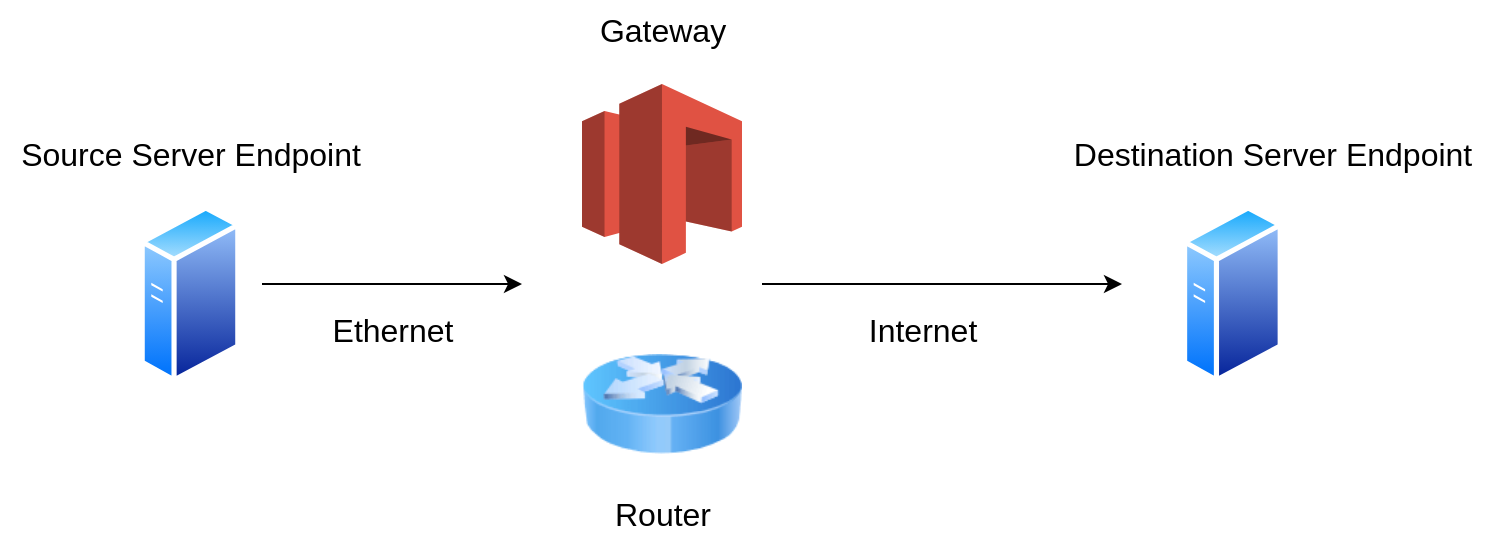 <mxfile version="21.7.1" type="device">
  <diagram name="第 1 页" id="RqyvYxcrC4I9neTu7hNB">
    <mxGraphModel dx="1426" dy="793" grid="1" gridSize="10" guides="1" tooltips="1" connect="1" arrows="1" fold="1" page="1" pageScale="1" pageWidth="827" pageHeight="1169" math="0" shadow="0">
      <root>
        <mxCell id="0" />
        <mxCell id="1" parent="0" />
        <mxCell id="qZwPlwycDnYoov-7zVqO-1" value="" style="image;aspect=fixed;perimeter=ellipsePerimeter;html=1;align=center;shadow=0;dashed=0;spacingTop=3;image=img/lib/active_directory/generic_server.svg;" vertex="1" parent="1">
          <mxGeometry x="98.8" y="330" width="50.4" height="90" as="geometry" />
        </mxCell>
        <mxCell id="qZwPlwycDnYoov-7zVqO-2" value="&lt;font style=&quot;font-size: 16px;&quot;&gt;Source Server Endpoint&lt;/font&gt;" style="text;html=1;align=center;verticalAlign=middle;resizable=0;points=[];autosize=1;strokeColor=none;fillColor=none;" vertex="1" parent="1">
          <mxGeometry x="29" y="290" width="190" height="30" as="geometry" />
        </mxCell>
        <mxCell id="qZwPlwycDnYoov-7zVqO-3" value="" style="endArrow=classic;html=1;rounded=0;" edge="1" parent="1">
          <mxGeometry width="50" height="50" relative="1" as="geometry">
            <mxPoint x="160" y="370" as="sourcePoint" />
            <mxPoint x="290" y="370" as="targetPoint" />
          </mxGeometry>
        </mxCell>
        <mxCell id="qZwPlwycDnYoov-7zVqO-4" value="" style="image;html=1;image=img/lib/clip_art/networking/Router_Icon_128x128.png" vertex="1" parent="1">
          <mxGeometry x="320" y="390" width="80" height="80" as="geometry" />
        </mxCell>
        <mxCell id="qZwPlwycDnYoov-7zVqO-5" value="" style="outlineConnect=0;dashed=0;verticalLabelPosition=bottom;verticalAlign=top;align=center;html=1;shape=mxgraph.aws3.storage_gateway;fillColor=#E05243;gradientColor=none;" vertex="1" parent="1">
          <mxGeometry x="320" y="270" width="80" height="90" as="geometry" />
        </mxCell>
        <mxCell id="qZwPlwycDnYoov-7zVqO-6" value="&lt;font style=&quot;font-size: 16px;&quot;&gt;Gateway&lt;/font&gt;" style="text;html=1;align=center;verticalAlign=middle;resizable=0;points=[];autosize=1;strokeColor=none;fillColor=none;" vertex="1" parent="1">
          <mxGeometry x="315" y="228" width="90" height="30" as="geometry" />
        </mxCell>
        <mxCell id="qZwPlwycDnYoov-7zVqO-7" value="&lt;font style=&quot;font-size: 16px;&quot;&gt;Router&lt;/font&gt;" style="text;html=1;align=center;verticalAlign=middle;resizable=0;points=[];autosize=1;strokeColor=none;fillColor=none;" vertex="1" parent="1">
          <mxGeometry x="325" y="470" width="70" height="30" as="geometry" />
        </mxCell>
        <mxCell id="qZwPlwycDnYoov-7zVqO-8" value="" style="endArrow=classic;html=1;rounded=0;" edge="1" parent="1">
          <mxGeometry width="50" height="50" relative="1" as="geometry">
            <mxPoint x="410" y="370" as="sourcePoint" />
            <mxPoint x="590" y="370" as="targetPoint" />
          </mxGeometry>
        </mxCell>
        <mxCell id="qZwPlwycDnYoov-7zVqO-9" value="" style="image;aspect=fixed;perimeter=ellipsePerimeter;html=1;align=center;shadow=0;dashed=0;spacingTop=3;image=img/lib/active_directory/generic_server.svg;" vertex="1" parent="1">
          <mxGeometry x="620" y="330" width="50.4" height="90" as="geometry" />
        </mxCell>
        <mxCell id="qZwPlwycDnYoov-7zVqO-10" value="&lt;font style=&quot;font-size: 16px;&quot;&gt;Destination Server Endpoint&lt;/font&gt;" style="text;html=1;align=center;verticalAlign=middle;resizable=0;points=[];autosize=1;strokeColor=none;fillColor=none;" vertex="1" parent="1">
          <mxGeometry x="555" y="290" width="220" height="30" as="geometry" />
        </mxCell>
        <mxCell id="qZwPlwycDnYoov-7zVqO-11" value="&lt;font style=&quot;font-size: 16px;&quot;&gt;Ethernet&lt;/font&gt;" style="text;html=1;align=center;verticalAlign=middle;resizable=0;points=[];autosize=1;strokeColor=none;fillColor=none;" vertex="1" parent="1">
          <mxGeometry x="185" y="378" width="80" height="30" as="geometry" />
        </mxCell>
        <mxCell id="qZwPlwycDnYoov-7zVqO-12" value="&lt;font style=&quot;font-size: 16px;&quot;&gt;Internet&lt;/font&gt;" style="text;html=1;align=center;verticalAlign=middle;resizable=0;points=[];autosize=1;strokeColor=none;fillColor=none;" vertex="1" parent="1">
          <mxGeometry x="450" y="378" width="80" height="30" as="geometry" />
        </mxCell>
      </root>
    </mxGraphModel>
  </diagram>
</mxfile>
